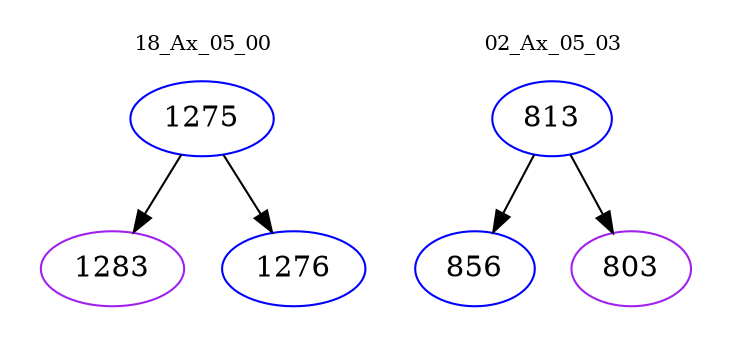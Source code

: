 digraph{
subgraph cluster_0 {
color = white
label = "18_Ax_05_00";
fontsize=10;
T0_1275 [label="1275", color="blue"]
T0_1275 -> T0_1283 [color="black"]
T0_1283 [label="1283", color="purple"]
T0_1275 -> T0_1276 [color="black"]
T0_1276 [label="1276", color="blue"]
}
subgraph cluster_1 {
color = white
label = "02_Ax_05_03";
fontsize=10;
T1_813 [label="813", color="blue"]
T1_813 -> T1_856 [color="black"]
T1_856 [label="856", color="blue"]
T1_813 -> T1_803 [color="black"]
T1_803 [label="803", color="purple"]
}
}
